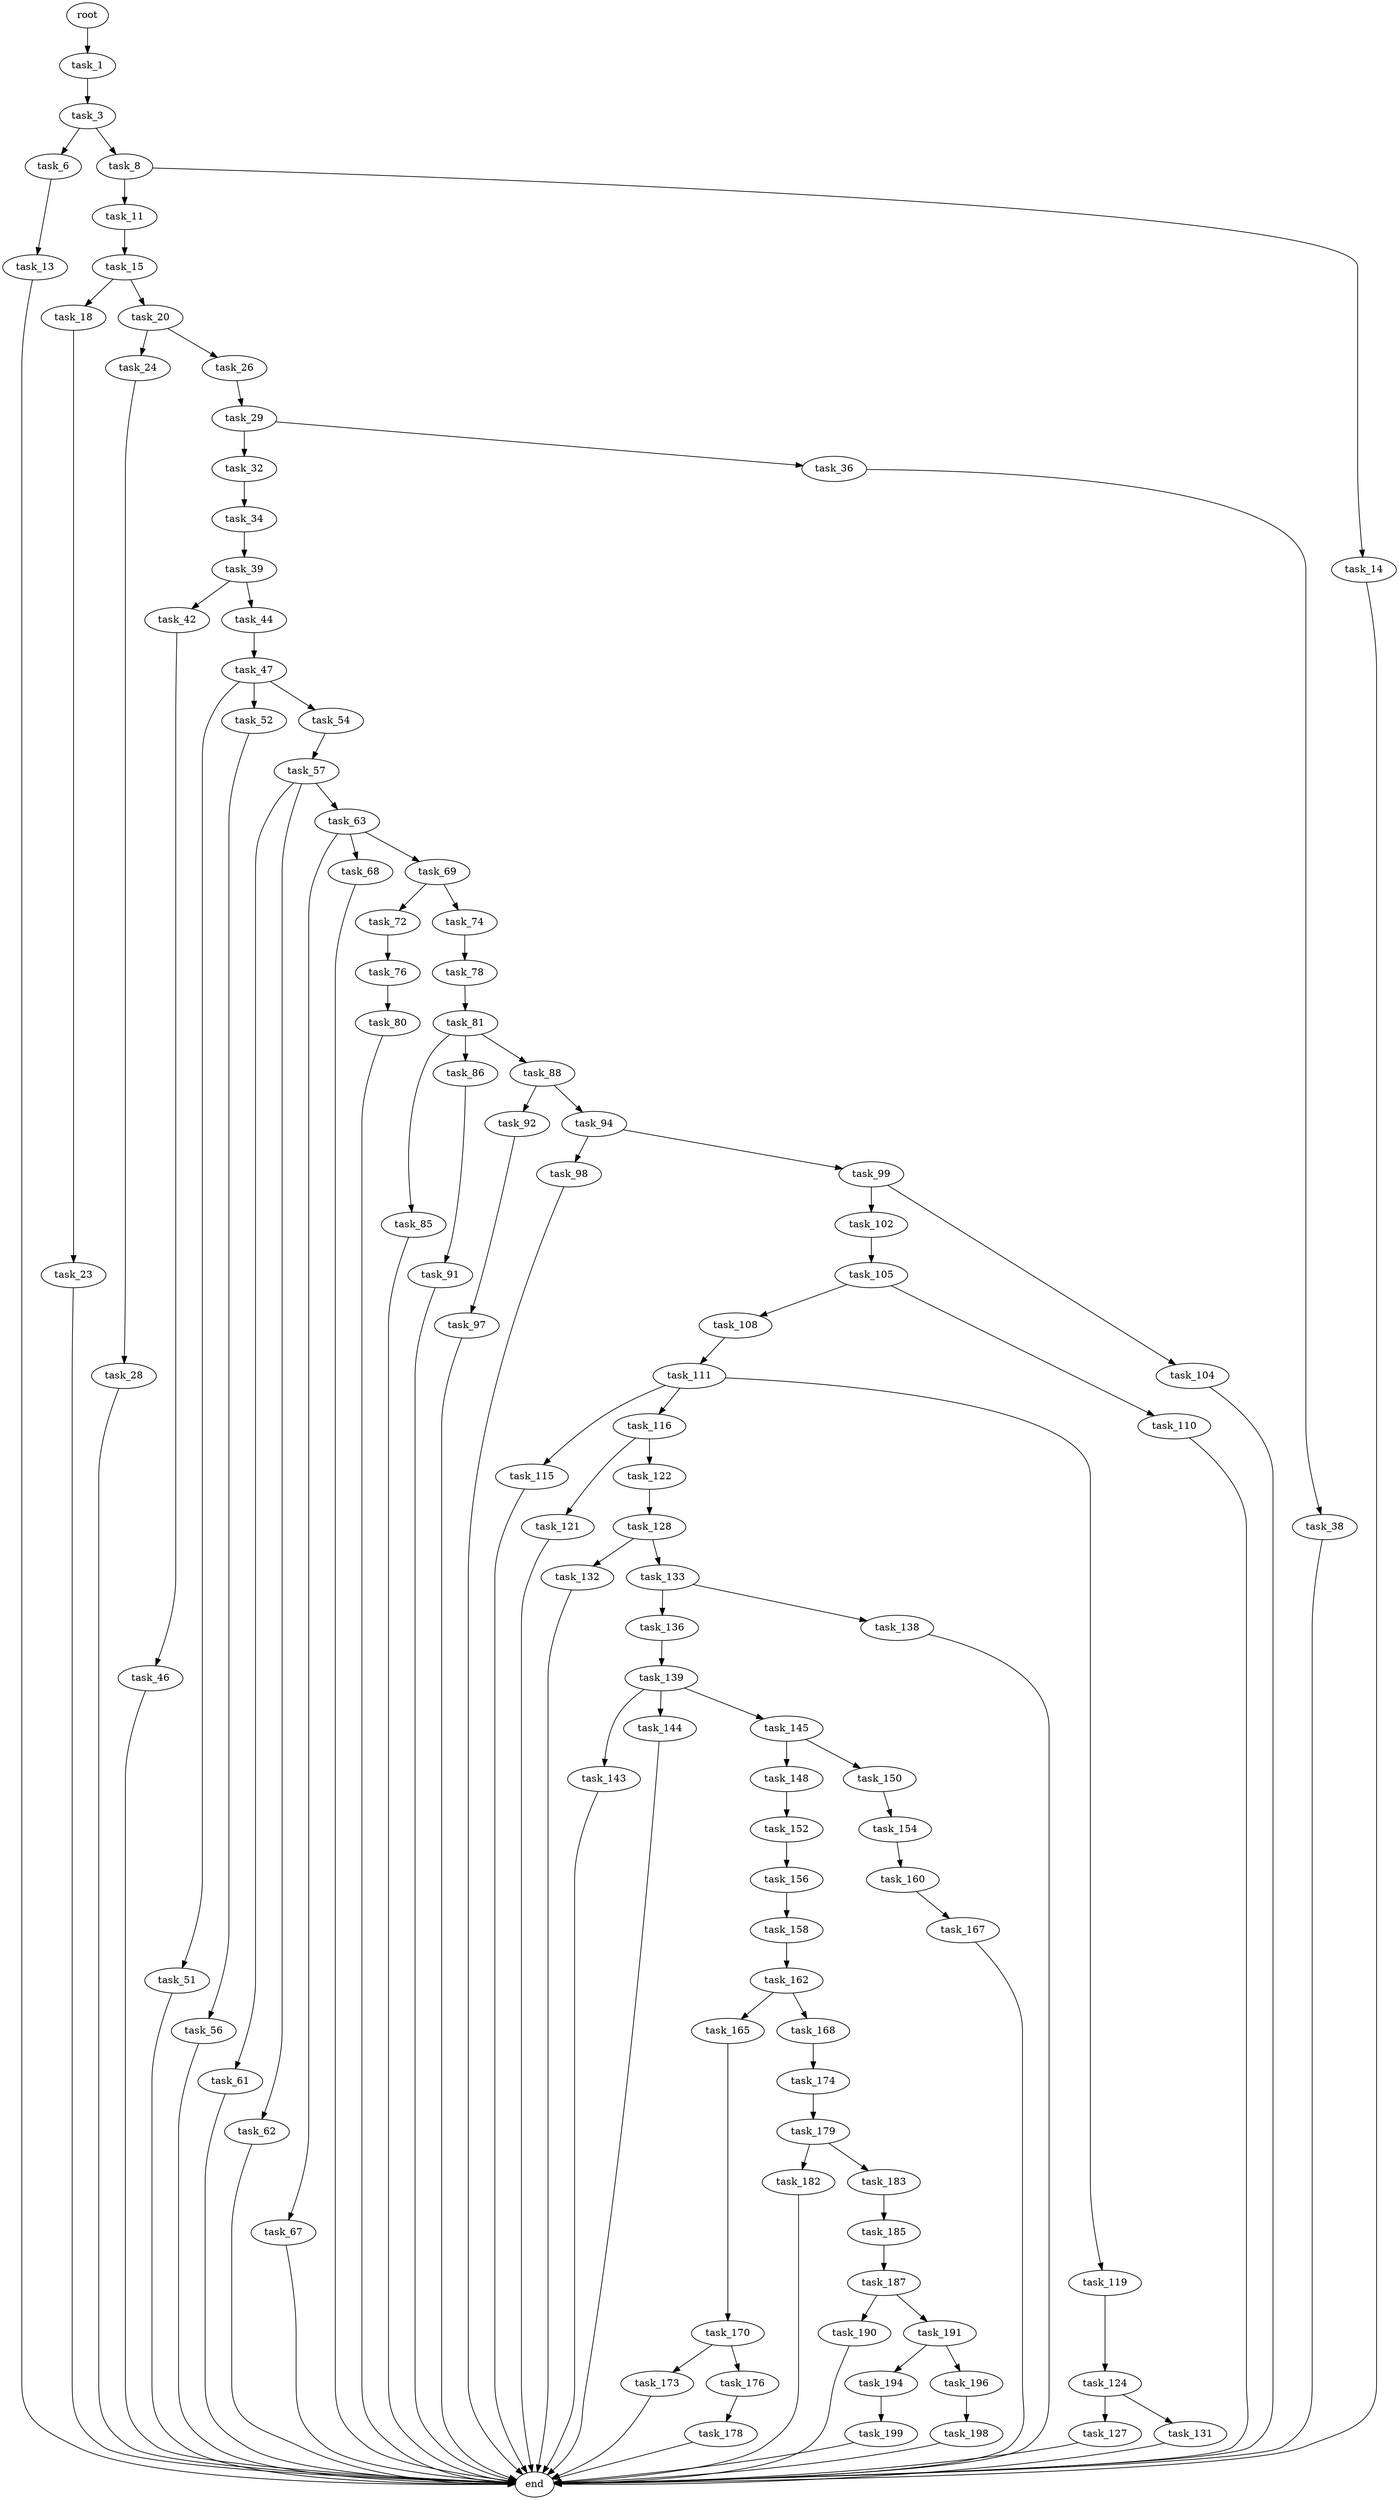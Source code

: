 digraph G {
  root [size="0.000000"];
  task_1 [size="11023800086.000000"];
  task_3 [size="909149549714.000000"];
  task_6 [size="241465895755.000000"];
  task_8 [size="174558451546.000000"];
  task_13 [size="134217728000.000000"];
  task_11 [size="207178798316.000000"];
  task_14 [size="10280205875.000000"];
  task_15 [size="3552823546.000000"];
  end [size="0.000000"];
  task_18 [size="119363382120.000000"];
  task_20 [size="284813113954.000000"];
  task_23 [size="7801842816.000000"];
  task_24 [size="68719476736.000000"];
  task_26 [size="28991029248.000000"];
  task_28 [size="547440059723.000000"];
  task_29 [size="1073741824000.000000"];
  task_32 [size="134217728000.000000"];
  task_36 [size="3702984711.000000"];
  task_34 [size="134217728000.000000"];
  task_39 [size="841958483652.000000"];
  task_38 [size="13786241006.000000"];
  task_42 [size="11459042873.000000"];
  task_44 [size="14216040227.000000"];
  task_46 [size="878024837721.000000"];
  task_47 [size="24985036220.000000"];
  task_51 [size="345718021292.000000"];
  task_52 [size="8589934592.000000"];
  task_54 [size="548188585023.000000"];
  task_56 [size="549755813888.000000"];
  task_57 [size="3601615812.000000"];
  task_61 [size="959814443374.000000"];
  task_62 [size="374249749432.000000"];
  task_63 [size="8564602059.000000"];
  task_67 [size="353801413608.000000"];
  task_68 [size="155759051220.000000"];
  task_69 [size="146142042143.000000"];
  task_72 [size="2315100429.000000"];
  task_74 [size="1973308423.000000"];
  task_76 [size="134387564664.000000"];
  task_78 [size="14598366373.000000"];
  task_80 [size="93414426715.000000"];
  task_81 [size="357703640012.000000"];
  task_85 [size="368293445632.000000"];
  task_86 [size="429654980482.000000"];
  task_88 [size="11997872284.000000"];
  task_91 [size="466596329280.000000"];
  task_92 [size="222247580127.000000"];
  task_94 [size="549755813888.000000"];
  task_97 [size="1050165590355.000000"];
  task_98 [size="549755813888.000000"];
  task_99 [size="2819643807.000000"];
  task_102 [size="465593886807.000000"];
  task_104 [size="195906002993.000000"];
  task_105 [size="8556499858.000000"];
  task_108 [size="177262424832.000000"];
  task_110 [size="510737574720.000000"];
  task_111 [size="1450020640.000000"];
  task_115 [size="41950946051.000000"];
  task_116 [size="25905206565.000000"];
  task_119 [size="10588959506.000000"];
  task_121 [size="549755813888.000000"];
  task_122 [size="34822369129.000000"];
  task_124 [size="22199995088.000000"];
  task_128 [size="496777682854.000000"];
  task_127 [size="68719476736.000000"];
  task_131 [size="10288527193.000000"];
  task_132 [size="745667845.000000"];
  task_133 [size="28991029248.000000"];
  task_136 [size="231928233984.000000"];
  task_138 [size="549755813888.000000"];
  task_139 [size="1073741824000.000000"];
  task_143 [size="459573881416.000000"];
  task_144 [size="1024746615870.000000"];
  task_145 [size="107713705611.000000"];
  task_148 [size="782757789696.000000"];
  task_150 [size="125202300600.000000"];
  task_152 [size="29359367860.000000"];
  task_154 [size="92786756047.000000"];
  task_156 [size="1974673150.000000"];
  task_160 [size="28991029248.000000"];
  task_158 [size="2525704367.000000"];
  task_162 [size="160405086679.000000"];
  task_167 [size="134217728000.000000"];
  task_165 [size="134217728000.000000"];
  task_168 [size="34760668467.000000"];
  task_170 [size="19306325448.000000"];
  task_174 [size="315542271065.000000"];
  task_173 [size="1073741824000.000000"];
  task_176 [size="368293445632.000000"];
  task_179 [size="3223307137.000000"];
  task_178 [size="368293445632.000000"];
  task_182 [size="11901530974.000000"];
  task_183 [size="214458963859.000000"];
  task_185 [size="8589934592.000000"];
  task_187 [size="1073741824000.000000"];
  task_190 [size="8423793922.000000"];
  task_191 [size="8589934592.000000"];
  task_194 [size="1073741824000.000000"];
  task_196 [size="20836750489.000000"];
  task_199 [size="8589934592.000000"];
  task_198 [size="425961747232.000000"];

  root -> task_1 [size="1.000000"];
  task_1 -> task_3 [size="411041792.000000"];
  task_3 -> task_6 [size="679477248.000000"];
  task_3 -> task_8 [size="679477248.000000"];
  task_6 -> task_13 [size="209715200.000000"];
  task_8 -> task_11 [size="301989888.000000"];
  task_8 -> task_14 [size="301989888.000000"];
  task_13 -> end [size="1.000000"];
  task_11 -> task_15 [size="301989888.000000"];
  task_14 -> end [size="1.000000"];
  task_15 -> task_18 [size="75497472.000000"];
  task_15 -> task_20 [size="75497472.000000"];
  task_18 -> task_23 [size="134217728.000000"];
  task_20 -> task_24 [size="209715200.000000"];
  task_20 -> task_26 [size="209715200.000000"];
  task_23 -> end [size="1.000000"];
  task_24 -> task_28 [size="134217728.000000"];
  task_26 -> task_29 [size="75497472.000000"];
  task_28 -> end [size="1.000000"];
  task_29 -> task_32 [size="838860800.000000"];
  task_29 -> task_36 [size="838860800.000000"];
  task_32 -> task_34 [size="209715200.000000"];
  task_36 -> task_38 [size="209715200.000000"];
  task_34 -> task_39 [size="209715200.000000"];
  task_39 -> task_42 [size="536870912.000000"];
  task_39 -> task_44 [size="536870912.000000"];
  task_38 -> end [size="1.000000"];
  task_42 -> task_46 [size="411041792.000000"];
  task_44 -> task_47 [size="679477248.000000"];
  task_46 -> end [size="1.000000"];
  task_47 -> task_51 [size="411041792.000000"];
  task_47 -> task_52 [size="411041792.000000"];
  task_47 -> task_54 [size="411041792.000000"];
  task_51 -> end [size="1.000000"];
  task_52 -> task_56 [size="33554432.000000"];
  task_54 -> task_57 [size="411041792.000000"];
  task_56 -> end [size="1.000000"];
  task_57 -> task_61 [size="75497472.000000"];
  task_57 -> task_62 [size="75497472.000000"];
  task_57 -> task_63 [size="75497472.000000"];
  task_61 -> end [size="1.000000"];
  task_62 -> end [size="1.000000"];
  task_63 -> task_67 [size="209715200.000000"];
  task_63 -> task_68 [size="209715200.000000"];
  task_63 -> task_69 [size="209715200.000000"];
  task_67 -> end [size="1.000000"];
  task_68 -> end [size="1.000000"];
  task_69 -> task_72 [size="411041792.000000"];
  task_69 -> task_74 [size="411041792.000000"];
  task_72 -> task_76 [size="75497472.000000"];
  task_74 -> task_78 [size="75497472.000000"];
  task_76 -> task_80 [size="134217728.000000"];
  task_78 -> task_81 [size="301989888.000000"];
  task_80 -> end [size="1.000000"];
  task_81 -> task_85 [size="301989888.000000"];
  task_81 -> task_86 [size="301989888.000000"];
  task_81 -> task_88 [size="301989888.000000"];
  task_85 -> end [size="1.000000"];
  task_86 -> task_91 [size="679477248.000000"];
  task_88 -> task_92 [size="209715200.000000"];
  task_88 -> task_94 [size="209715200.000000"];
  task_91 -> end [size="1.000000"];
  task_92 -> task_97 [size="301989888.000000"];
  task_94 -> task_98 [size="536870912.000000"];
  task_94 -> task_99 [size="536870912.000000"];
  task_97 -> end [size="1.000000"];
  task_98 -> end [size="1.000000"];
  task_99 -> task_102 [size="134217728.000000"];
  task_99 -> task_104 [size="134217728.000000"];
  task_102 -> task_105 [size="301989888.000000"];
  task_104 -> end [size="1.000000"];
  task_105 -> task_108 [size="536870912.000000"];
  task_105 -> task_110 [size="536870912.000000"];
  task_108 -> task_111 [size="134217728.000000"];
  task_110 -> end [size="1.000000"];
  task_111 -> task_115 [size="33554432.000000"];
  task_111 -> task_116 [size="33554432.000000"];
  task_111 -> task_119 [size="33554432.000000"];
  task_115 -> end [size="1.000000"];
  task_116 -> task_121 [size="75497472.000000"];
  task_116 -> task_122 [size="75497472.000000"];
  task_119 -> task_124 [size="838860800.000000"];
  task_121 -> end [size="1.000000"];
  task_122 -> task_128 [size="679477248.000000"];
  task_124 -> task_127 [size="838860800.000000"];
  task_124 -> task_131 [size="838860800.000000"];
  task_128 -> task_132 [size="838860800.000000"];
  task_128 -> task_133 [size="838860800.000000"];
  task_127 -> end [size="1.000000"];
  task_131 -> end [size="1.000000"];
  task_132 -> end [size="1.000000"];
  task_133 -> task_136 [size="75497472.000000"];
  task_133 -> task_138 [size="75497472.000000"];
  task_136 -> task_139 [size="301989888.000000"];
  task_138 -> end [size="1.000000"];
  task_139 -> task_143 [size="838860800.000000"];
  task_139 -> task_144 [size="838860800.000000"];
  task_139 -> task_145 [size="838860800.000000"];
  task_143 -> end [size="1.000000"];
  task_144 -> end [size="1.000000"];
  task_145 -> task_148 [size="75497472.000000"];
  task_145 -> task_150 [size="75497472.000000"];
  task_148 -> task_152 [size="679477248.000000"];
  task_150 -> task_154 [size="536870912.000000"];
  task_152 -> task_156 [size="536870912.000000"];
  task_154 -> task_160 [size="75497472.000000"];
  task_156 -> task_158 [size="209715200.000000"];
  task_160 -> task_167 [size="75497472.000000"];
  task_158 -> task_162 [size="209715200.000000"];
  task_162 -> task_165 [size="209715200.000000"];
  task_162 -> task_168 [size="209715200.000000"];
  task_167 -> end [size="1.000000"];
  task_165 -> task_170 [size="209715200.000000"];
  task_168 -> task_174 [size="33554432.000000"];
  task_170 -> task_173 [size="33554432.000000"];
  task_170 -> task_176 [size="33554432.000000"];
  task_174 -> task_179 [size="209715200.000000"];
  task_173 -> end [size="1.000000"];
  task_176 -> task_178 [size="411041792.000000"];
  task_179 -> task_182 [size="134217728.000000"];
  task_179 -> task_183 [size="134217728.000000"];
  task_178 -> end [size="1.000000"];
  task_182 -> end [size="1.000000"];
  task_183 -> task_185 [size="838860800.000000"];
  task_185 -> task_187 [size="33554432.000000"];
  task_187 -> task_190 [size="838860800.000000"];
  task_187 -> task_191 [size="838860800.000000"];
  task_190 -> end [size="1.000000"];
  task_191 -> task_194 [size="33554432.000000"];
  task_191 -> task_196 [size="33554432.000000"];
  task_194 -> task_199 [size="838860800.000000"];
  task_196 -> task_198 [size="75497472.000000"];
  task_199 -> end [size="1.000000"];
  task_198 -> end [size="1.000000"];
}
